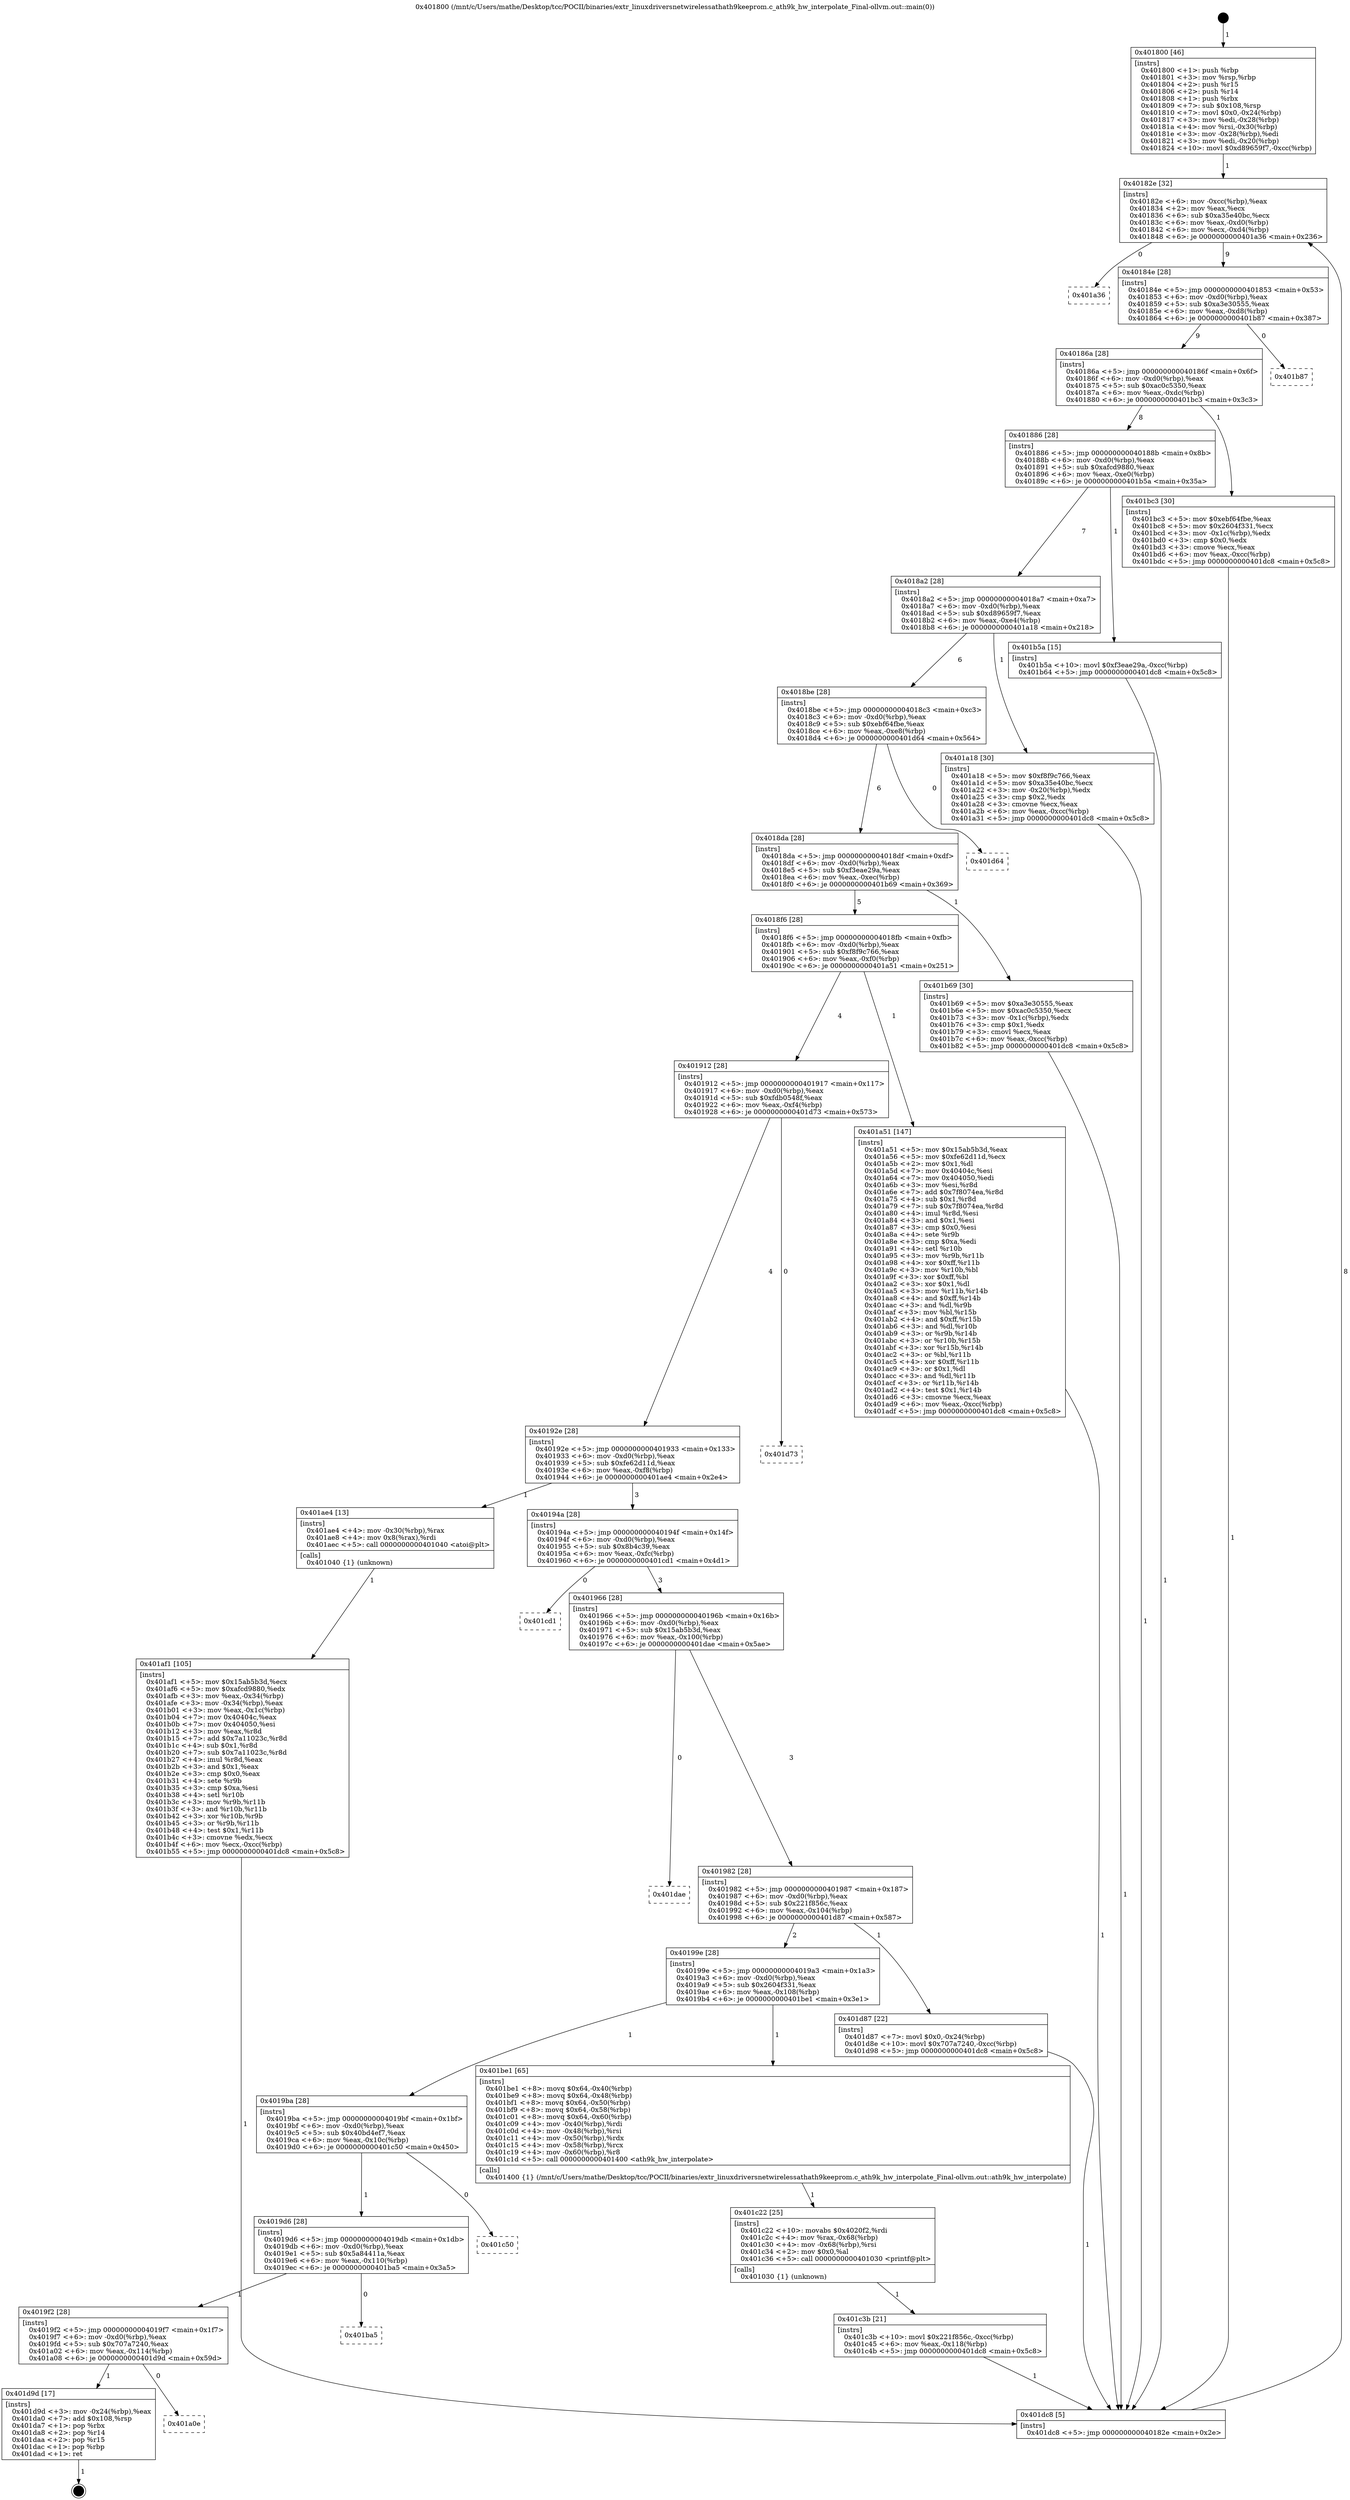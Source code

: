 digraph "0x401800" {
  label = "0x401800 (/mnt/c/Users/mathe/Desktop/tcc/POCII/binaries/extr_linuxdriversnetwirelessathath9keeprom.c_ath9k_hw_interpolate_Final-ollvm.out::main(0))"
  labelloc = "t"
  node[shape=record]

  Entry [label="",width=0.3,height=0.3,shape=circle,fillcolor=black,style=filled]
  "0x40182e" [label="{
     0x40182e [32]\l
     | [instrs]\l
     &nbsp;&nbsp;0x40182e \<+6\>: mov -0xcc(%rbp),%eax\l
     &nbsp;&nbsp;0x401834 \<+2\>: mov %eax,%ecx\l
     &nbsp;&nbsp;0x401836 \<+6\>: sub $0xa35e40bc,%ecx\l
     &nbsp;&nbsp;0x40183c \<+6\>: mov %eax,-0xd0(%rbp)\l
     &nbsp;&nbsp;0x401842 \<+6\>: mov %ecx,-0xd4(%rbp)\l
     &nbsp;&nbsp;0x401848 \<+6\>: je 0000000000401a36 \<main+0x236\>\l
  }"]
  "0x401a36" [label="{
     0x401a36\l
  }", style=dashed]
  "0x40184e" [label="{
     0x40184e [28]\l
     | [instrs]\l
     &nbsp;&nbsp;0x40184e \<+5\>: jmp 0000000000401853 \<main+0x53\>\l
     &nbsp;&nbsp;0x401853 \<+6\>: mov -0xd0(%rbp),%eax\l
     &nbsp;&nbsp;0x401859 \<+5\>: sub $0xa3e30555,%eax\l
     &nbsp;&nbsp;0x40185e \<+6\>: mov %eax,-0xd8(%rbp)\l
     &nbsp;&nbsp;0x401864 \<+6\>: je 0000000000401b87 \<main+0x387\>\l
  }"]
  Exit [label="",width=0.3,height=0.3,shape=circle,fillcolor=black,style=filled,peripheries=2]
  "0x401b87" [label="{
     0x401b87\l
  }", style=dashed]
  "0x40186a" [label="{
     0x40186a [28]\l
     | [instrs]\l
     &nbsp;&nbsp;0x40186a \<+5\>: jmp 000000000040186f \<main+0x6f\>\l
     &nbsp;&nbsp;0x40186f \<+6\>: mov -0xd0(%rbp),%eax\l
     &nbsp;&nbsp;0x401875 \<+5\>: sub $0xac0c5350,%eax\l
     &nbsp;&nbsp;0x40187a \<+6\>: mov %eax,-0xdc(%rbp)\l
     &nbsp;&nbsp;0x401880 \<+6\>: je 0000000000401bc3 \<main+0x3c3\>\l
  }"]
  "0x401a0e" [label="{
     0x401a0e\l
  }", style=dashed]
  "0x401bc3" [label="{
     0x401bc3 [30]\l
     | [instrs]\l
     &nbsp;&nbsp;0x401bc3 \<+5\>: mov $0xebf64fbe,%eax\l
     &nbsp;&nbsp;0x401bc8 \<+5\>: mov $0x2604f331,%ecx\l
     &nbsp;&nbsp;0x401bcd \<+3\>: mov -0x1c(%rbp),%edx\l
     &nbsp;&nbsp;0x401bd0 \<+3\>: cmp $0x0,%edx\l
     &nbsp;&nbsp;0x401bd3 \<+3\>: cmove %ecx,%eax\l
     &nbsp;&nbsp;0x401bd6 \<+6\>: mov %eax,-0xcc(%rbp)\l
     &nbsp;&nbsp;0x401bdc \<+5\>: jmp 0000000000401dc8 \<main+0x5c8\>\l
  }"]
  "0x401886" [label="{
     0x401886 [28]\l
     | [instrs]\l
     &nbsp;&nbsp;0x401886 \<+5\>: jmp 000000000040188b \<main+0x8b\>\l
     &nbsp;&nbsp;0x40188b \<+6\>: mov -0xd0(%rbp),%eax\l
     &nbsp;&nbsp;0x401891 \<+5\>: sub $0xafcd9880,%eax\l
     &nbsp;&nbsp;0x401896 \<+6\>: mov %eax,-0xe0(%rbp)\l
     &nbsp;&nbsp;0x40189c \<+6\>: je 0000000000401b5a \<main+0x35a\>\l
  }"]
  "0x401d9d" [label="{
     0x401d9d [17]\l
     | [instrs]\l
     &nbsp;&nbsp;0x401d9d \<+3\>: mov -0x24(%rbp),%eax\l
     &nbsp;&nbsp;0x401da0 \<+7\>: add $0x108,%rsp\l
     &nbsp;&nbsp;0x401da7 \<+1\>: pop %rbx\l
     &nbsp;&nbsp;0x401da8 \<+2\>: pop %r14\l
     &nbsp;&nbsp;0x401daa \<+2\>: pop %r15\l
     &nbsp;&nbsp;0x401dac \<+1\>: pop %rbp\l
     &nbsp;&nbsp;0x401dad \<+1\>: ret\l
  }"]
  "0x401b5a" [label="{
     0x401b5a [15]\l
     | [instrs]\l
     &nbsp;&nbsp;0x401b5a \<+10\>: movl $0xf3eae29a,-0xcc(%rbp)\l
     &nbsp;&nbsp;0x401b64 \<+5\>: jmp 0000000000401dc8 \<main+0x5c8\>\l
  }"]
  "0x4018a2" [label="{
     0x4018a2 [28]\l
     | [instrs]\l
     &nbsp;&nbsp;0x4018a2 \<+5\>: jmp 00000000004018a7 \<main+0xa7\>\l
     &nbsp;&nbsp;0x4018a7 \<+6\>: mov -0xd0(%rbp),%eax\l
     &nbsp;&nbsp;0x4018ad \<+5\>: sub $0xd89659f7,%eax\l
     &nbsp;&nbsp;0x4018b2 \<+6\>: mov %eax,-0xe4(%rbp)\l
     &nbsp;&nbsp;0x4018b8 \<+6\>: je 0000000000401a18 \<main+0x218\>\l
  }"]
  "0x4019f2" [label="{
     0x4019f2 [28]\l
     | [instrs]\l
     &nbsp;&nbsp;0x4019f2 \<+5\>: jmp 00000000004019f7 \<main+0x1f7\>\l
     &nbsp;&nbsp;0x4019f7 \<+6\>: mov -0xd0(%rbp),%eax\l
     &nbsp;&nbsp;0x4019fd \<+5\>: sub $0x707a7240,%eax\l
     &nbsp;&nbsp;0x401a02 \<+6\>: mov %eax,-0x114(%rbp)\l
     &nbsp;&nbsp;0x401a08 \<+6\>: je 0000000000401d9d \<main+0x59d\>\l
  }"]
  "0x401a18" [label="{
     0x401a18 [30]\l
     | [instrs]\l
     &nbsp;&nbsp;0x401a18 \<+5\>: mov $0xf8f9c766,%eax\l
     &nbsp;&nbsp;0x401a1d \<+5\>: mov $0xa35e40bc,%ecx\l
     &nbsp;&nbsp;0x401a22 \<+3\>: mov -0x20(%rbp),%edx\l
     &nbsp;&nbsp;0x401a25 \<+3\>: cmp $0x2,%edx\l
     &nbsp;&nbsp;0x401a28 \<+3\>: cmovne %ecx,%eax\l
     &nbsp;&nbsp;0x401a2b \<+6\>: mov %eax,-0xcc(%rbp)\l
     &nbsp;&nbsp;0x401a31 \<+5\>: jmp 0000000000401dc8 \<main+0x5c8\>\l
  }"]
  "0x4018be" [label="{
     0x4018be [28]\l
     | [instrs]\l
     &nbsp;&nbsp;0x4018be \<+5\>: jmp 00000000004018c3 \<main+0xc3\>\l
     &nbsp;&nbsp;0x4018c3 \<+6\>: mov -0xd0(%rbp),%eax\l
     &nbsp;&nbsp;0x4018c9 \<+5\>: sub $0xebf64fbe,%eax\l
     &nbsp;&nbsp;0x4018ce \<+6\>: mov %eax,-0xe8(%rbp)\l
     &nbsp;&nbsp;0x4018d4 \<+6\>: je 0000000000401d64 \<main+0x564\>\l
  }"]
  "0x401dc8" [label="{
     0x401dc8 [5]\l
     | [instrs]\l
     &nbsp;&nbsp;0x401dc8 \<+5\>: jmp 000000000040182e \<main+0x2e\>\l
  }"]
  "0x401800" [label="{
     0x401800 [46]\l
     | [instrs]\l
     &nbsp;&nbsp;0x401800 \<+1\>: push %rbp\l
     &nbsp;&nbsp;0x401801 \<+3\>: mov %rsp,%rbp\l
     &nbsp;&nbsp;0x401804 \<+2\>: push %r15\l
     &nbsp;&nbsp;0x401806 \<+2\>: push %r14\l
     &nbsp;&nbsp;0x401808 \<+1\>: push %rbx\l
     &nbsp;&nbsp;0x401809 \<+7\>: sub $0x108,%rsp\l
     &nbsp;&nbsp;0x401810 \<+7\>: movl $0x0,-0x24(%rbp)\l
     &nbsp;&nbsp;0x401817 \<+3\>: mov %edi,-0x28(%rbp)\l
     &nbsp;&nbsp;0x40181a \<+4\>: mov %rsi,-0x30(%rbp)\l
     &nbsp;&nbsp;0x40181e \<+3\>: mov -0x28(%rbp),%edi\l
     &nbsp;&nbsp;0x401821 \<+3\>: mov %edi,-0x20(%rbp)\l
     &nbsp;&nbsp;0x401824 \<+10\>: movl $0xd89659f7,-0xcc(%rbp)\l
  }"]
  "0x401ba5" [label="{
     0x401ba5\l
  }", style=dashed]
  "0x401d64" [label="{
     0x401d64\l
  }", style=dashed]
  "0x4018da" [label="{
     0x4018da [28]\l
     | [instrs]\l
     &nbsp;&nbsp;0x4018da \<+5\>: jmp 00000000004018df \<main+0xdf\>\l
     &nbsp;&nbsp;0x4018df \<+6\>: mov -0xd0(%rbp),%eax\l
     &nbsp;&nbsp;0x4018e5 \<+5\>: sub $0xf3eae29a,%eax\l
     &nbsp;&nbsp;0x4018ea \<+6\>: mov %eax,-0xec(%rbp)\l
     &nbsp;&nbsp;0x4018f0 \<+6\>: je 0000000000401b69 \<main+0x369\>\l
  }"]
  "0x4019d6" [label="{
     0x4019d6 [28]\l
     | [instrs]\l
     &nbsp;&nbsp;0x4019d6 \<+5\>: jmp 00000000004019db \<main+0x1db\>\l
     &nbsp;&nbsp;0x4019db \<+6\>: mov -0xd0(%rbp),%eax\l
     &nbsp;&nbsp;0x4019e1 \<+5\>: sub $0x5a84411a,%eax\l
     &nbsp;&nbsp;0x4019e6 \<+6\>: mov %eax,-0x110(%rbp)\l
     &nbsp;&nbsp;0x4019ec \<+6\>: je 0000000000401ba5 \<main+0x3a5\>\l
  }"]
  "0x401b69" [label="{
     0x401b69 [30]\l
     | [instrs]\l
     &nbsp;&nbsp;0x401b69 \<+5\>: mov $0xa3e30555,%eax\l
     &nbsp;&nbsp;0x401b6e \<+5\>: mov $0xac0c5350,%ecx\l
     &nbsp;&nbsp;0x401b73 \<+3\>: mov -0x1c(%rbp),%edx\l
     &nbsp;&nbsp;0x401b76 \<+3\>: cmp $0x1,%edx\l
     &nbsp;&nbsp;0x401b79 \<+3\>: cmovl %ecx,%eax\l
     &nbsp;&nbsp;0x401b7c \<+6\>: mov %eax,-0xcc(%rbp)\l
     &nbsp;&nbsp;0x401b82 \<+5\>: jmp 0000000000401dc8 \<main+0x5c8\>\l
  }"]
  "0x4018f6" [label="{
     0x4018f6 [28]\l
     | [instrs]\l
     &nbsp;&nbsp;0x4018f6 \<+5\>: jmp 00000000004018fb \<main+0xfb\>\l
     &nbsp;&nbsp;0x4018fb \<+6\>: mov -0xd0(%rbp),%eax\l
     &nbsp;&nbsp;0x401901 \<+5\>: sub $0xf8f9c766,%eax\l
     &nbsp;&nbsp;0x401906 \<+6\>: mov %eax,-0xf0(%rbp)\l
     &nbsp;&nbsp;0x40190c \<+6\>: je 0000000000401a51 \<main+0x251\>\l
  }"]
  "0x401c50" [label="{
     0x401c50\l
  }", style=dashed]
  "0x401a51" [label="{
     0x401a51 [147]\l
     | [instrs]\l
     &nbsp;&nbsp;0x401a51 \<+5\>: mov $0x15ab5b3d,%eax\l
     &nbsp;&nbsp;0x401a56 \<+5\>: mov $0xfe62d11d,%ecx\l
     &nbsp;&nbsp;0x401a5b \<+2\>: mov $0x1,%dl\l
     &nbsp;&nbsp;0x401a5d \<+7\>: mov 0x40404c,%esi\l
     &nbsp;&nbsp;0x401a64 \<+7\>: mov 0x404050,%edi\l
     &nbsp;&nbsp;0x401a6b \<+3\>: mov %esi,%r8d\l
     &nbsp;&nbsp;0x401a6e \<+7\>: add $0x7f8074ea,%r8d\l
     &nbsp;&nbsp;0x401a75 \<+4\>: sub $0x1,%r8d\l
     &nbsp;&nbsp;0x401a79 \<+7\>: sub $0x7f8074ea,%r8d\l
     &nbsp;&nbsp;0x401a80 \<+4\>: imul %r8d,%esi\l
     &nbsp;&nbsp;0x401a84 \<+3\>: and $0x1,%esi\l
     &nbsp;&nbsp;0x401a87 \<+3\>: cmp $0x0,%esi\l
     &nbsp;&nbsp;0x401a8a \<+4\>: sete %r9b\l
     &nbsp;&nbsp;0x401a8e \<+3\>: cmp $0xa,%edi\l
     &nbsp;&nbsp;0x401a91 \<+4\>: setl %r10b\l
     &nbsp;&nbsp;0x401a95 \<+3\>: mov %r9b,%r11b\l
     &nbsp;&nbsp;0x401a98 \<+4\>: xor $0xff,%r11b\l
     &nbsp;&nbsp;0x401a9c \<+3\>: mov %r10b,%bl\l
     &nbsp;&nbsp;0x401a9f \<+3\>: xor $0xff,%bl\l
     &nbsp;&nbsp;0x401aa2 \<+3\>: xor $0x1,%dl\l
     &nbsp;&nbsp;0x401aa5 \<+3\>: mov %r11b,%r14b\l
     &nbsp;&nbsp;0x401aa8 \<+4\>: and $0xff,%r14b\l
     &nbsp;&nbsp;0x401aac \<+3\>: and %dl,%r9b\l
     &nbsp;&nbsp;0x401aaf \<+3\>: mov %bl,%r15b\l
     &nbsp;&nbsp;0x401ab2 \<+4\>: and $0xff,%r15b\l
     &nbsp;&nbsp;0x401ab6 \<+3\>: and %dl,%r10b\l
     &nbsp;&nbsp;0x401ab9 \<+3\>: or %r9b,%r14b\l
     &nbsp;&nbsp;0x401abc \<+3\>: or %r10b,%r15b\l
     &nbsp;&nbsp;0x401abf \<+3\>: xor %r15b,%r14b\l
     &nbsp;&nbsp;0x401ac2 \<+3\>: or %bl,%r11b\l
     &nbsp;&nbsp;0x401ac5 \<+4\>: xor $0xff,%r11b\l
     &nbsp;&nbsp;0x401ac9 \<+3\>: or $0x1,%dl\l
     &nbsp;&nbsp;0x401acc \<+3\>: and %dl,%r11b\l
     &nbsp;&nbsp;0x401acf \<+3\>: or %r11b,%r14b\l
     &nbsp;&nbsp;0x401ad2 \<+4\>: test $0x1,%r14b\l
     &nbsp;&nbsp;0x401ad6 \<+3\>: cmovne %ecx,%eax\l
     &nbsp;&nbsp;0x401ad9 \<+6\>: mov %eax,-0xcc(%rbp)\l
     &nbsp;&nbsp;0x401adf \<+5\>: jmp 0000000000401dc8 \<main+0x5c8\>\l
  }"]
  "0x401912" [label="{
     0x401912 [28]\l
     | [instrs]\l
     &nbsp;&nbsp;0x401912 \<+5\>: jmp 0000000000401917 \<main+0x117\>\l
     &nbsp;&nbsp;0x401917 \<+6\>: mov -0xd0(%rbp),%eax\l
     &nbsp;&nbsp;0x40191d \<+5\>: sub $0xfdb0548f,%eax\l
     &nbsp;&nbsp;0x401922 \<+6\>: mov %eax,-0xf4(%rbp)\l
     &nbsp;&nbsp;0x401928 \<+6\>: je 0000000000401d73 \<main+0x573\>\l
  }"]
  "0x401c3b" [label="{
     0x401c3b [21]\l
     | [instrs]\l
     &nbsp;&nbsp;0x401c3b \<+10\>: movl $0x221f856c,-0xcc(%rbp)\l
     &nbsp;&nbsp;0x401c45 \<+6\>: mov %eax,-0x118(%rbp)\l
     &nbsp;&nbsp;0x401c4b \<+5\>: jmp 0000000000401dc8 \<main+0x5c8\>\l
  }"]
  "0x401d73" [label="{
     0x401d73\l
  }", style=dashed]
  "0x40192e" [label="{
     0x40192e [28]\l
     | [instrs]\l
     &nbsp;&nbsp;0x40192e \<+5\>: jmp 0000000000401933 \<main+0x133\>\l
     &nbsp;&nbsp;0x401933 \<+6\>: mov -0xd0(%rbp),%eax\l
     &nbsp;&nbsp;0x401939 \<+5\>: sub $0xfe62d11d,%eax\l
     &nbsp;&nbsp;0x40193e \<+6\>: mov %eax,-0xf8(%rbp)\l
     &nbsp;&nbsp;0x401944 \<+6\>: je 0000000000401ae4 \<main+0x2e4\>\l
  }"]
  "0x401c22" [label="{
     0x401c22 [25]\l
     | [instrs]\l
     &nbsp;&nbsp;0x401c22 \<+10\>: movabs $0x4020f2,%rdi\l
     &nbsp;&nbsp;0x401c2c \<+4\>: mov %rax,-0x68(%rbp)\l
     &nbsp;&nbsp;0x401c30 \<+4\>: mov -0x68(%rbp),%rsi\l
     &nbsp;&nbsp;0x401c34 \<+2\>: mov $0x0,%al\l
     &nbsp;&nbsp;0x401c36 \<+5\>: call 0000000000401030 \<printf@plt\>\l
     | [calls]\l
     &nbsp;&nbsp;0x401030 \{1\} (unknown)\l
  }"]
  "0x401ae4" [label="{
     0x401ae4 [13]\l
     | [instrs]\l
     &nbsp;&nbsp;0x401ae4 \<+4\>: mov -0x30(%rbp),%rax\l
     &nbsp;&nbsp;0x401ae8 \<+4\>: mov 0x8(%rax),%rdi\l
     &nbsp;&nbsp;0x401aec \<+5\>: call 0000000000401040 \<atoi@plt\>\l
     | [calls]\l
     &nbsp;&nbsp;0x401040 \{1\} (unknown)\l
  }"]
  "0x40194a" [label="{
     0x40194a [28]\l
     | [instrs]\l
     &nbsp;&nbsp;0x40194a \<+5\>: jmp 000000000040194f \<main+0x14f\>\l
     &nbsp;&nbsp;0x40194f \<+6\>: mov -0xd0(%rbp),%eax\l
     &nbsp;&nbsp;0x401955 \<+5\>: sub $0x8b4c39,%eax\l
     &nbsp;&nbsp;0x40195a \<+6\>: mov %eax,-0xfc(%rbp)\l
     &nbsp;&nbsp;0x401960 \<+6\>: je 0000000000401cd1 \<main+0x4d1\>\l
  }"]
  "0x401af1" [label="{
     0x401af1 [105]\l
     | [instrs]\l
     &nbsp;&nbsp;0x401af1 \<+5\>: mov $0x15ab5b3d,%ecx\l
     &nbsp;&nbsp;0x401af6 \<+5\>: mov $0xafcd9880,%edx\l
     &nbsp;&nbsp;0x401afb \<+3\>: mov %eax,-0x34(%rbp)\l
     &nbsp;&nbsp;0x401afe \<+3\>: mov -0x34(%rbp),%eax\l
     &nbsp;&nbsp;0x401b01 \<+3\>: mov %eax,-0x1c(%rbp)\l
     &nbsp;&nbsp;0x401b04 \<+7\>: mov 0x40404c,%eax\l
     &nbsp;&nbsp;0x401b0b \<+7\>: mov 0x404050,%esi\l
     &nbsp;&nbsp;0x401b12 \<+3\>: mov %eax,%r8d\l
     &nbsp;&nbsp;0x401b15 \<+7\>: add $0x7a11023c,%r8d\l
     &nbsp;&nbsp;0x401b1c \<+4\>: sub $0x1,%r8d\l
     &nbsp;&nbsp;0x401b20 \<+7\>: sub $0x7a11023c,%r8d\l
     &nbsp;&nbsp;0x401b27 \<+4\>: imul %r8d,%eax\l
     &nbsp;&nbsp;0x401b2b \<+3\>: and $0x1,%eax\l
     &nbsp;&nbsp;0x401b2e \<+3\>: cmp $0x0,%eax\l
     &nbsp;&nbsp;0x401b31 \<+4\>: sete %r9b\l
     &nbsp;&nbsp;0x401b35 \<+3\>: cmp $0xa,%esi\l
     &nbsp;&nbsp;0x401b38 \<+4\>: setl %r10b\l
     &nbsp;&nbsp;0x401b3c \<+3\>: mov %r9b,%r11b\l
     &nbsp;&nbsp;0x401b3f \<+3\>: and %r10b,%r11b\l
     &nbsp;&nbsp;0x401b42 \<+3\>: xor %r10b,%r9b\l
     &nbsp;&nbsp;0x401b45 \<+3\>: or %r9b,%r11b\l
     &nbsp;&nbsp;0x401b48 \<+4\>: test $0x1,%r11b\l
     &nbsp;&nbsp;0x401b4c \<+3\>: cmovne %edx,%ecx\l
     &nbsp;&nbsp;0x401b4f \<+6\>: mov %ecx,-0xcc(%rbp)\l
     &nbsp;&nbsp;0x401b55 \<+5\>: jmp 0000000000401dc8 \<main+0x5c8\>\l
  }"]
  "0x4019ba" [label="{
     0x4019ba [28]\l
     | [instrs]\l
     &nbsp;&nbsp;0x4019ba \<+5\>: jmp 00000000004019bf \<main+0x1bf\>\l
     &nbsp;&nbsp;0x4019bf \<+6\>: mov -0xd0(%rbp),%eax\l
     &nbsp;&nbsp;0x4019c5 \<+5\>: sub $0x40bd4ef7,%eax\l
     &nbsp;&nbsp;0x4019ca \<+6\>: mov %eax,-0x10c(%rbp)\l
     &nbsp;&nbsp;0x4019d0 \<+6\>: je 0000000000401c50 \<main+0x450\>\l
  }"]
  "0x401cd1" [label="{
     0x401cd1\l
  }", style=dashed]
  "0x401966" [label="{
     0x401966 [28]\l
     | [instrs]\l
     &nbsp;&nbsp;0x401966 \<+5\>: jmp 000000000040196b \<main+0x16b\>\l
     &nbsp;&nbsp;0x40196b \<+6\>: mov -0xd0(%rbp),%eax\l
     &nbsp;&nbsp;0x401971 \<+5\>: sub $0x15ab5b3d,%eax\l
     &nbsp;&nbsp;0x401976 \<+6\>: mov %eax,-0x100(%rbp)\l
     &nbsp;&nbsp;0x40197c \<+6\>: je 0000000000401dae \<main+0x5ae\>\l
  }"]
  "0x401be1" [label="{
     0x401be1 [65]\l
     | [instrs]\l
     &nbsp;&nbsp;0x401be1 \<+8\>: movq $0x64,-0x40(%rbp)\l
     &nbsp;&nbsp;0x401be9 \<+8\>: movq $0x64,-0x48(%rbp)\l
     &nbsp;&nbsp;0x401bf1 \<+8\>: movq $0x64,-0x50(%rbp)\l
     &nbsp;&nbsp;0x401bf9 \<+8\>: movq $0x64,-0x58(%rbp)\l
     &nbsp;&nbsp;0x401c01 \<+8\>: movq $0x64,-0x60(%rbp)\l
     &nbsp;&nbsp;0x401c09 \<+4\>: mov -0x40(%rbp),%rdi\l
     &nbsp;&nbsp;0x401c0d \<+4\>: mov -0x48(%rbp),%rsi\l
     &nbsp;&nbsp;0x401c11 \<+4\>: mov -0x50(%rbp),%rdx\l
     &nbsp;&nbsp;0x401c15 \<+4\>: mov -0x58(%rbp),%rcx\l
     &nbsp;&nbsp;0x401c19 \<+4\>: mov -0x60(%rbp),%r8\l
     &nbsp;&nbsp;0x401c1d \<+5\>: call 0000000000401400 \<ath9k_hw_interpolate\>\l
     | [calls]\l
     &nbsp;&nbsp;0x401400 \{1\} (/mnt/c/Users/mathe/Desktop/tcc/POCII/binaries/extr_linuxdriversnetwirelessathath9keeprom.c_ath9k_hw_interpolate_Final-ollvm.out::ath9k_hw_interpolate)\l
  }"]
  "0x401dae" [label="{
     0x401dae\l
  }", style=dashed]
  "0x401982" [label="{
     0x401982 [28]\l
     | [instrs]\l
     &nbsp;&nbsp;0x401982 \<+5\>: jmp 0000000000401987 \<main+0x187\>\l
     &nbsp;&nbsp;0x401987 \<+6\>: mov -0xd0(%rbp),%eax\l
     &nbsp;&nbsp;0x40198d \<+5\>: sub $0x221f856c,%eax\l
     &nbsp;&nbsp;0x401992 \<+6\>: mov %eax,-0x104(%rbp)\l
     &nbsp;&nbsp;0x401998 \<+6\>: je 0000000000401d87 \<main+0x587\>\l
  }"]
  "0x40199e" [label="{
     0x40199e [28]\l
     | [instrs]\l
     &nbsp;&nbsp;0x40199e \<+5\>: jmp 00000000004019a3 \<main+0x1a3\>\l
     &nbsp;&nbsp;0x4019a3 \<+6\>: mov -0xd0(%rbp),%eax\l
     &nbsp;&nbsp;0x4019a9 \<+5\>: sub $0x2604f331,%eax\l
     &nbsp;&nbsp;0x4019ae \<+6\>: mov %eax,-0x108(%rbp)\l
     &nbsp;&nbsp;0x4019b4 \<+6\>: je 0000000000401be1 \<main+0x3e1\>\l
  }"]
  "0x401d87" [label="{
     0x401d87 [22]\l
     | [instrs]\l
     &nbsp;&nbsp;0x401d87 \<+7\>: movl $0x0,-0x24(%rbp)\l
     &nbsp;&nbsp;0x401d8e \<+10\>: movl $0x707a7240,-0xcc(%rbp)\l
     &nbsp;&nbsp;0x401d98 \<+5\>: jmp 0000000000401dc8 \<main+0x5c8\>\l
  }"]
  Entry -> "0x401800" [label=" 1"]
  "0x40182e" -> "0x401a36" [label=" 0"]
  "0x40182e" -> "0x40184e" [label=" 9"]
  "0x401d9d" -> Exit [label=" 1"]
  "0x40184e" -> "0x401b87" [label=" 0"]
  "0x40184e" -> "0x40186a" [label=" 9"]
  "0x4019f2" -> "0x401a0e" [label=" 0"]
  "0x40186a" -> "0x401bc3" [label=" 1"]
  "0x40186a" -> "0x401886" [label=" 8"]
  "0x4019f2" -> "0x401d9d" [label=" 1"]
  "0x401886" -> "0x401b5a" [label=" 1"]
  "0x401886" -> "0x4018a2" [label=" 7"]
  "0x4019d6" -> "0x4019f2" [label=" 1"]
  "0x4018a2" -> "0x401a18" [label=" 1"]
  "0x4018a2" -> "0x4018be" [label=" 6"]
  "0x401a18" -> "0x401dc8" [label=" 1"]
  "0x401800" -> "0x40182e" [label=" 1"]
  "0x401dc8" -> "0x40182e" [label=" 8"]
  "0x4019d6" -> "0x401ba5" [label=" 0"]
  "0x4018be" -> "0x401d64" [label=" 0"]
  "0x4018be" -> "0x4018da" [label=" 6"]
  "0x4019ba" -> "0x4019d6" [label=" 1"]
  "0x4018da" -> "0x401b69" [label=" 1"]
  "0x4018da" -> "0x4018f6" [label=" 5"]
  "0x4019ba" -> "0x401c50" [label=" 0"]
  "0x4018f6" -> "0x401a51" [label=" 1"]
  "0x4018f6" -> "0x401912" [label=" 4"]
  "0x401a51" -> "0x401dc8" [label=" 1"]
  "0x401d87" -> "0x401dc8" [label=" 1"]
  "0x401912" -> "0x401d73" [label=" 0"]
  "0x401912" -> "0x40192e" [label=" 4"]
  "0x401c3b" -> "0x401dc8" [label=" 1"]
  "0x40192e" -> "0x401ae4" [label=" 1"]
  "0x40192e" -> "0x40194a" [label=" 3"]
  "0x401ae4" -> "0x401af1" [label=" 1"]
  "0x401af1" -> "0x401dc8" [label=" 1"]
  "0x401b5a" -> "0x401dc8" [label=" 1"]
  "0x401b69" -> "0x401dc8" [label=" 1"]
  "0x401bc3" -> "0x401dc8" [label=" 1"]
  "0x401c22" -> "0x401c3b" [label=" 1"]
  "0x40194a" -> "0x401cd1" [label=" 0"]
  "0x40194a" -> "0x401966" [label=" 3"]
  "0x401be1" -> "0x401c22" [label=" 1"]
  "0x401966" -> "0x401dae" [label=" 0"]
  "0x401966" -> "0x401982" [label=" 3"]
  "0x40199e" -> "0x4019ba" [label=" 1"]
  "0x401982" -> "0x401d87" [label=" 1"]
  "0x401982" -> "0x40199e" [label=" 2"]
  "0x40199e" -> "0x401be1" [label=" 1"]
}
